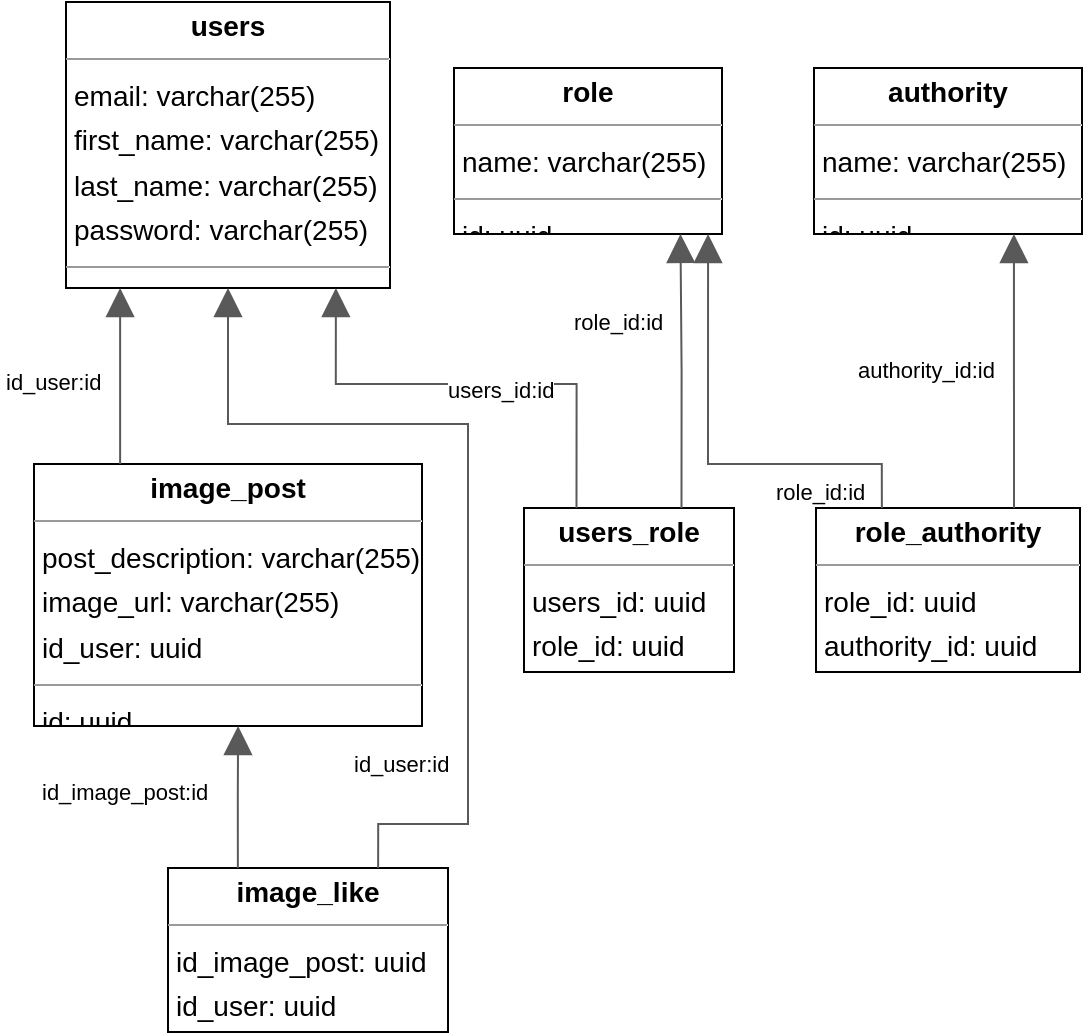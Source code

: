 <mxGraphModel dx="0" dy="0" grid="1" gridSize="10" guides="1" tooltips="1" connect="1" arrows="1" fold="1" page="0" pageScale="1" background="none" math="0" shadow="0">
  <root>
    <mxCell id="0" />
    <mxCell id="1" parent="0" />
    <mxCell id="node3" parent="1" vertex="1" value="&lt;p style=&quot;margin:0px;margin-top:4px;text-align:center;&quot;&gt;&lt;b&gt;authority&lt;/b&gt;&lt;/p&gt;&lt;hr size=&quot;1&quot;/&gt;&lt;p style=&quot;margin:0 0 0 4px;line-height:1.6;&quot;&gt; name: varchar(255)&lt;/p&gt;&lt;hr size=&quot;1&quot;/&gt;&lt;p style=&quot;margin:0 0 0 4px;line-height:1.6;&quot;&gt; id: uuid&lt;/p&gt;" style="verticalAlign=top;align=left;overflow=fill;fontSize=14;fontFamily=Helvetica;html=1;rounded=0;shadow=0;comic=0;labelBackgroundColor=none;strokeWidth=1;">
      <mxGeometry x="213" y="-78" width="134" height="83" as="geometry" />
    </mxCell>
    <mxCell id="node2" parent="1" vertex="1" value="&lt;p style=&quot;margin:0px;margin-top:4px;text-align:center;&quot;&gt;&lt;b&gt;image_like&lt;/b&gt;&lt;/p&gt;&lt;hr size=&quot;1&quot;/&gt;&lt;p style=&quot;margin:0 0 0 4px;line-height:1.6;&quot;&gt; id_image_post: uuid&lt;br/&gt; id_user: uuid&lt;/p&gt;" style="verticalAlign=top;align=left;overflow=fill;fontSize=14;fontFamily=Helvetica;html=1;rounded=0;shadow=0;comic=0;labelBackgroundColor=none;strokeWidth=1;">
      <mxGeometry x="-110" y="322" width="140" height="82" as="geometry" />
    </mxCell>
    <mxCell id="node1" parent="1" vertex="1" value="&lt;p style=&quot;margin:0px;margin-top:4px;text-align:center;&quot;&gt;&lt;b&gt;image_post&lt;/b&gt;&lt;/p&gt;&lt;hr size=&quot;1&quot;/&gt;&lt;p style=&quot;margin:0 0 0 4px;line-height:1.6;&quot;&gt; post_description: varchar(255)&lt;br/&gt; image_url: varchar(255)&lt;br/&gt; id_user: uuid&lt;/p&gt;&lt;hr size=&quot;1&quot;/&gt;&lt;p style=&quot;margin:0 0 0 4px;line-height:1.6;&quot;&gt; id: uuid&lt;/p&gt;" style="verticalAlign=top;align=left;overflow=fill;fontSize=14;fontFamily=Helvetica;html=1;rounded=0;shadow=0;comic=0;labelBackgroundColor=none;strokeWidth=1;">
      <mxGeometry x="-177" y="120" width="194" height="131" as="geometry" />
    </mxCell>
    <mxCell id="node5" parent="1" vertex="1" value="&lt;p style=&quot;margin:0px;margin-top:4px;text-align:center;&quot;&gt;&lt;b&gt;role&lt;/b&gt;&lt;/p&gt;&lt;hr size=&quot;1&quot;/&gt;&lt;p style=&quot;margin:0 0 0 4px;line-height:1.6;&quot;&gt; name: varchar(255)&lt;/p&gt;&lt;hr size=&quot;1&quot;/&gt;&lt;p style=&quot;margin:0 0 0 4px;line-height:1.6;&quot;&gt; id: uuid&lt;/p&gt;" style="verticalAlign=top;align=left;overflow=fill;fontSize=14;fontFamily=Helvetica;html=1;rounded=0;shadow=0;comic=0;labelBackgroundColor=none;strokeWidth=1;">
      <mxGeometry x="33" y="-78" width="134" height="83" as="geometry" />
    </mxCell>
    <mxCell id="node0" parent="1" vertex="1" value="&lt;p style=&quot;margin:0px;margin-top:4px;text-align:center;&quot;&gt;&lt;b&gt;role_authority&lt;/b&gt;&lt;/p&gt;&lt;hr size=&quot;1&quot;/&gt;&lt;p style=&quot;margin:0 0 0 4px;line-height:1.6;&quot;&gt; role_id: uuid&lt;br/&gt; authority_id: uuid&lt;/p&gt;" style="verticalAlign=top;align=left;overflow=fill;fontSize=14;fontFamily=Helvetica;html=1;rounded=0;shadow=0;comic=0;labelBackgroundColor=none;strokeWidth=1;">
      <mxGeometry x="214" y="142" width="132" height="82" as="geometry" />
    </mxCell>
    <mxCell id="node4" parent="1" vertex="1" value="&lt;p style=&quot;margin:0px;margin-top:4px;text-align:center;&quot;&gt;&lt;b&gt;users&lt;/b&gt;&lt;/p&gt;&lt;hr size=&quot;1&quot;/&gt;&lt;p style=&quot;margin:0 0 0 4px;line-height:1.6;&quot;&gt; email: varchar(255)&lt;br/&gt; first_name: varchar(255)&lt;br/&gt; last_name: varchar(255)&lt;br/&gt; password: varchar(255)&lt;/p&gt;&lt;hr size=&quot;1&quot;/&gt;&lt;p style=&quot;margin:0 0 0 4px;line-height:1.6;&quot;&gt; id: uuid&lt;/p&gt;" style="verticalAlign=top;align=left;overflow=fill;fontSize=14;fontFamily=Helvetica;html=1;rounded=0;shadow=0;comic=0;labelBackgroundColor=none;strokeWidth=1;">
      <mxGeometry x="-161" y="-111" width="162" height="143" as="geometry" />
    </mxCell>
    <mxCell id="node6" parent="1" vertex="1" value="&lt;p style=&quot;margin:0px;margin-top:4px;text-align:center;&quot;&gt;&lt;b&gt;users_role&lt;/b&gt;&lt;/p&gt;&lt;hr size=&quot;1&quot;/&gt;&lt;p style=&quot;margin:0 0 0 4px;line-height:1.6;&quot;&gt; users_id: uuid&lt;br/&gt; role_id: uuid&lt;/p&gt;" style="verticalAlign=top;align=left;overflow=fill;fontSize=14;fontFamily=Helvetica;html=1;rounded=0;shadow=0;comic=0;labelBackgroundColor=none;strokeWidth=1;">
      <mxGeometry x="68" y="142" width="105" height="82" as="geometry" />
    </mxCell>
    <mxCell id="edge1" edge="1" value="" parent="1" source="node2" target="node1" style="html=1;rounded=0;edgeStyle=orthogonalEdgeStyle;dashed=0;startArrow=none;endArrow=block;endSize=12;strokeColor=#595959;exitX=0.250;exitY=0.001;exitDx=0;exitDy=0;entryX=0.526;entryY=1.000;entryDx=0;entryDy=0;">
      <mxGeometry width="50" height="50" relative="1" as="geometry">
        <Array as="points" />
      </mxGeometry>
    </mxCell>
    <mxCell id="label8" parent="edge1" vertex="1" connectable="0" value="id_image_post:id" style="edgeLabel;resizable=0;html=1;align=left;verticalAlign=top;strokeColor=default;">
      <mxGeometry x="-175" y="271" as="geometry" />
    </mxCell>
    <mxCell id="edge0" edge="1" value="" parent="1" source="node2" target="node4" style="html=1;rounded=0;edgeStyle=orthogonalEdgeStyle;dashed=0;startArrow=none;endArrow=block;endSize=12;strokeColor=#595959;exitX=0.750;exitY=0.001;exitDx=0;exitDy=0;entryX=0.500;entryY=1.000;entryDx=0;entryDy=0;">
      <mxGeometry width="50" height="50" relative="1" as="geometry">
        <Array as="points">
          <mxPoint x="-5" y="300" />
          <mxPoint x="40" y="300" />
          <mxPoint x="40" y="100" />
          <mxPoint x="-80" y="100" />
        </Array>
      </mxGeometry>
    </mxCell>
    <mxCell id="label2" parent="edge0" vertex="1" connectable="0" value="id_user:id" style="edgeLabel;resizable=0;html=1;align=left;verticalAlign=top;strokeColor=default;">
      <mxGeometry x="-19" y="257" as="geometry" />
    </mxCell>
    <mxCell id="edge4" edge="1" value="" parent="1" source="node1" target="node4" style="html=1;rounded=0;edgeStyle=orthogonalEdgeStyle;dashed=0;startArrow=none;endArrow=block;endSize=12;strokeColor=#595959;exitX=0.222;exitY=0.000;exitDx=0;exitDy=0;entryX=0.167;entryY=1.000;entryDx=0;entryDy=0;">
      <mxGeometry width="50" height="50" relative="1" as="geometry">
        <Array as="points" />
      </mxGeometry>
    </mxCell>
    <mxCell id="label26" parent="edge4" vertex="1" connectable="0" value="id_user:id" style="edgeLabel;resizable=0;html=1;align=left;verticalAlign=top;strokeColor=default;">
      <mxGeometry x="-193" y="66" as="geometry" />
    </mxCell>
    <mxCell id="edge2" edge="1" value="" parent="1" source="node0" target="node3" style="html=1;rounded=0;edgeStyle=orthogonalEdgeStyle;dashed=0;startArrow=none;endArrow=block;endSize=12;strokeColor=#595959;exitX=0.750;exitY=0.000;exitDx=0;exitDy=0;entryX=0.746;entryY=1.000;entryDx=0;entryDy=0;">
      <mxGeometry width="50" height="50" relative="1" as="geometry">
        <Array as="points" />
      </mxGeometry>
    </mxCell>
    <mxCell id="label14" parent="edge2" vertex="1" connectable="0" value="authority_id:id" style="edgeLabel;resizable=0;html=1;align=left;verticalAlign=top;strokeColor=default;">
      <mxGeometry x="233" y="60" as="geometry" />
    </mxCell>
    <mxCell id="edge6" edge="1" value="" parent="1" source="node0" target="node5" style="html=1;rounded=0;edgeStyle=orthogonalEdgeStyle;dashed=0;startArrow=none;endArrow=block;endSize=12;strokeColor=#595959;exitX=0.250;exitY=0.001;exitDx=0;exitDy=0;entryX=0.948;entryY=1.000;entryDx=0;entryDy=0;">
      <mxGeometry width="50" height="50" relative="1" as="geometry">
        <Array as="points">
          <mxPoint x="247" y="120" />
          <mxPoint x="160" y="120" />
        </Array>
      </mxGeometry>
    </mxCell>
    <mxCell id="label38" parent="edge6" vertex="1" connectable="0" value="role_id:id" style="edgeLabel;resizable=0;html=1;align=left;verticalAlign=top;strokeColor=default;">
      <mxGeometry x="192" y="121" as="geometry" />
    </mxCell>
    <mxCell id="edge3" edge="1" value="" parent="1" source="node6" target="node5" style="html=1;rounded=0;edgeStyle=orthogonalEdgeStyle;dashed=0;startArrow=none;endArrow=block;endSize=12;strokeColor=#595959;exitX=0.750;exitY=0.000;exitDx=0;exitDy=0;entryX=0.845;entryY=1.000;entryDx=0;entryDy=0;">
      <mxGeometry width="50" height="50" relative="1" as="geometry">
        <Array as="points" />
      </mxGeometry>
    </mxCell>
    <mxCell id="label20" parent="edge3" vertex="1" connectable="0" value="role_id:id" style="edgeLabel;resizable=0;html=1;align=left;verticalAlign=top;strokeColor=default;">
      <mxGeometry x="91" y="36" as="geometry" />
    </mxCell>
    <mxCell id="edge5" edge="1" value="" parent="1" source="node6" target="node4" style="html=1;rounded=0;edgeStyle=orthogonalEdgeStyle;dashed=0;startArrow=none;endArrow=block;endSize=12;strokeColor=#595959;exitX=0.250;exitY=0.000;exitDx=0;exitDy=0;entryX=0.833;entryY=1.000;entryDx=0;entryDy=0;">
      <mxGeometry width="50" height="50" relative="1" as="geometry">
        <Array as="points">
          <mxPoint x="94" y="80" />
          <mxPoint x="-26" y="80" />
        </Array>
      </mxGeometry>
    </mxCell>
    <mxCell id="label32" parent="edge5" vertex="1" connectable="0" value="users_id:id" style="edgeLabel;resizable=0;html=1;align=left;verticalAlign=top;strokeColor=default;">
      <mxGeometry x="28" y="70" as="geometry" />
    </mxCell>
  </root>
</mxGraphModel>